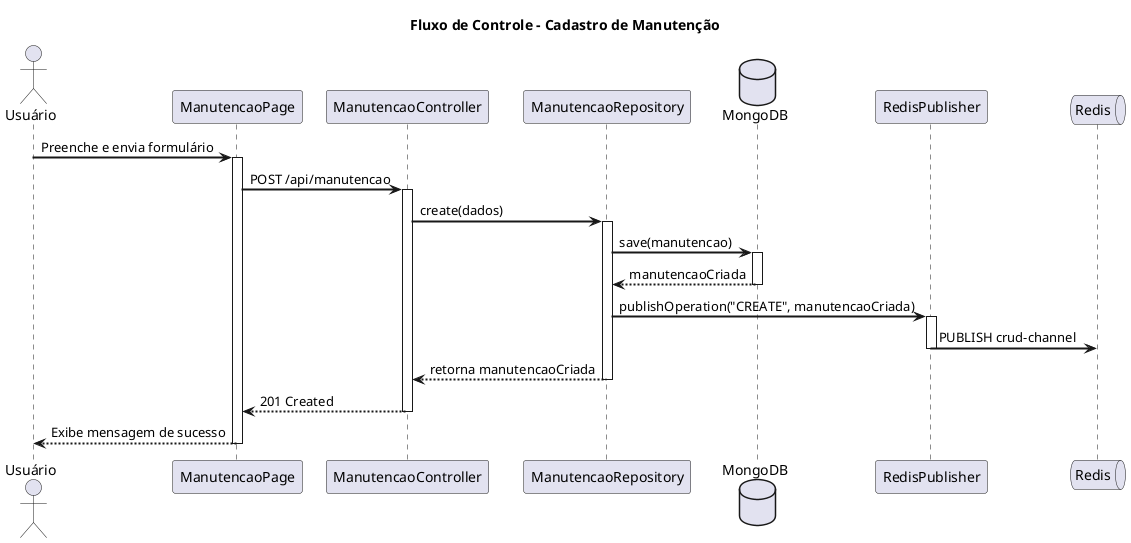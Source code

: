 @startuml Fluxo de Cadastro de Manutenção

title "Fluxo de Controle - Cadastro de Manutenção"

actor "Usuário" as usr
participant "ManutencaoPage" as page
participant "ManutencaoController" as controller
participant "ManutencaoRepository" as repository
database "MongoDB" as db
participant "RedisPublisher" as publisher
queue "Redis" as redis

skinparam sequenceArrowThickness 2
skinparam roundcorner 10

usr -> page: Preenche e envia formulário
activate page

page -> controller: POST /api/manutencao
activate controller

controller -> repository: create(dados)
activate repository

repository -> db: save(manutencao)
activate db
db --> repository: manutencaoCriada
deactivate db

repository -> publisher: publishOperation("CREATE", manutencaoCriada)
activate publisher
publisher -> redis: PUBLISH crud-channel
deactivate publisher

repository --> controller: retorna manutencaoCriada
deactivate repository

controller --> page: 201 Created
deactivate controller

page --> usr: Exibe mensagem de sucesso
deactivate page

@enduml
